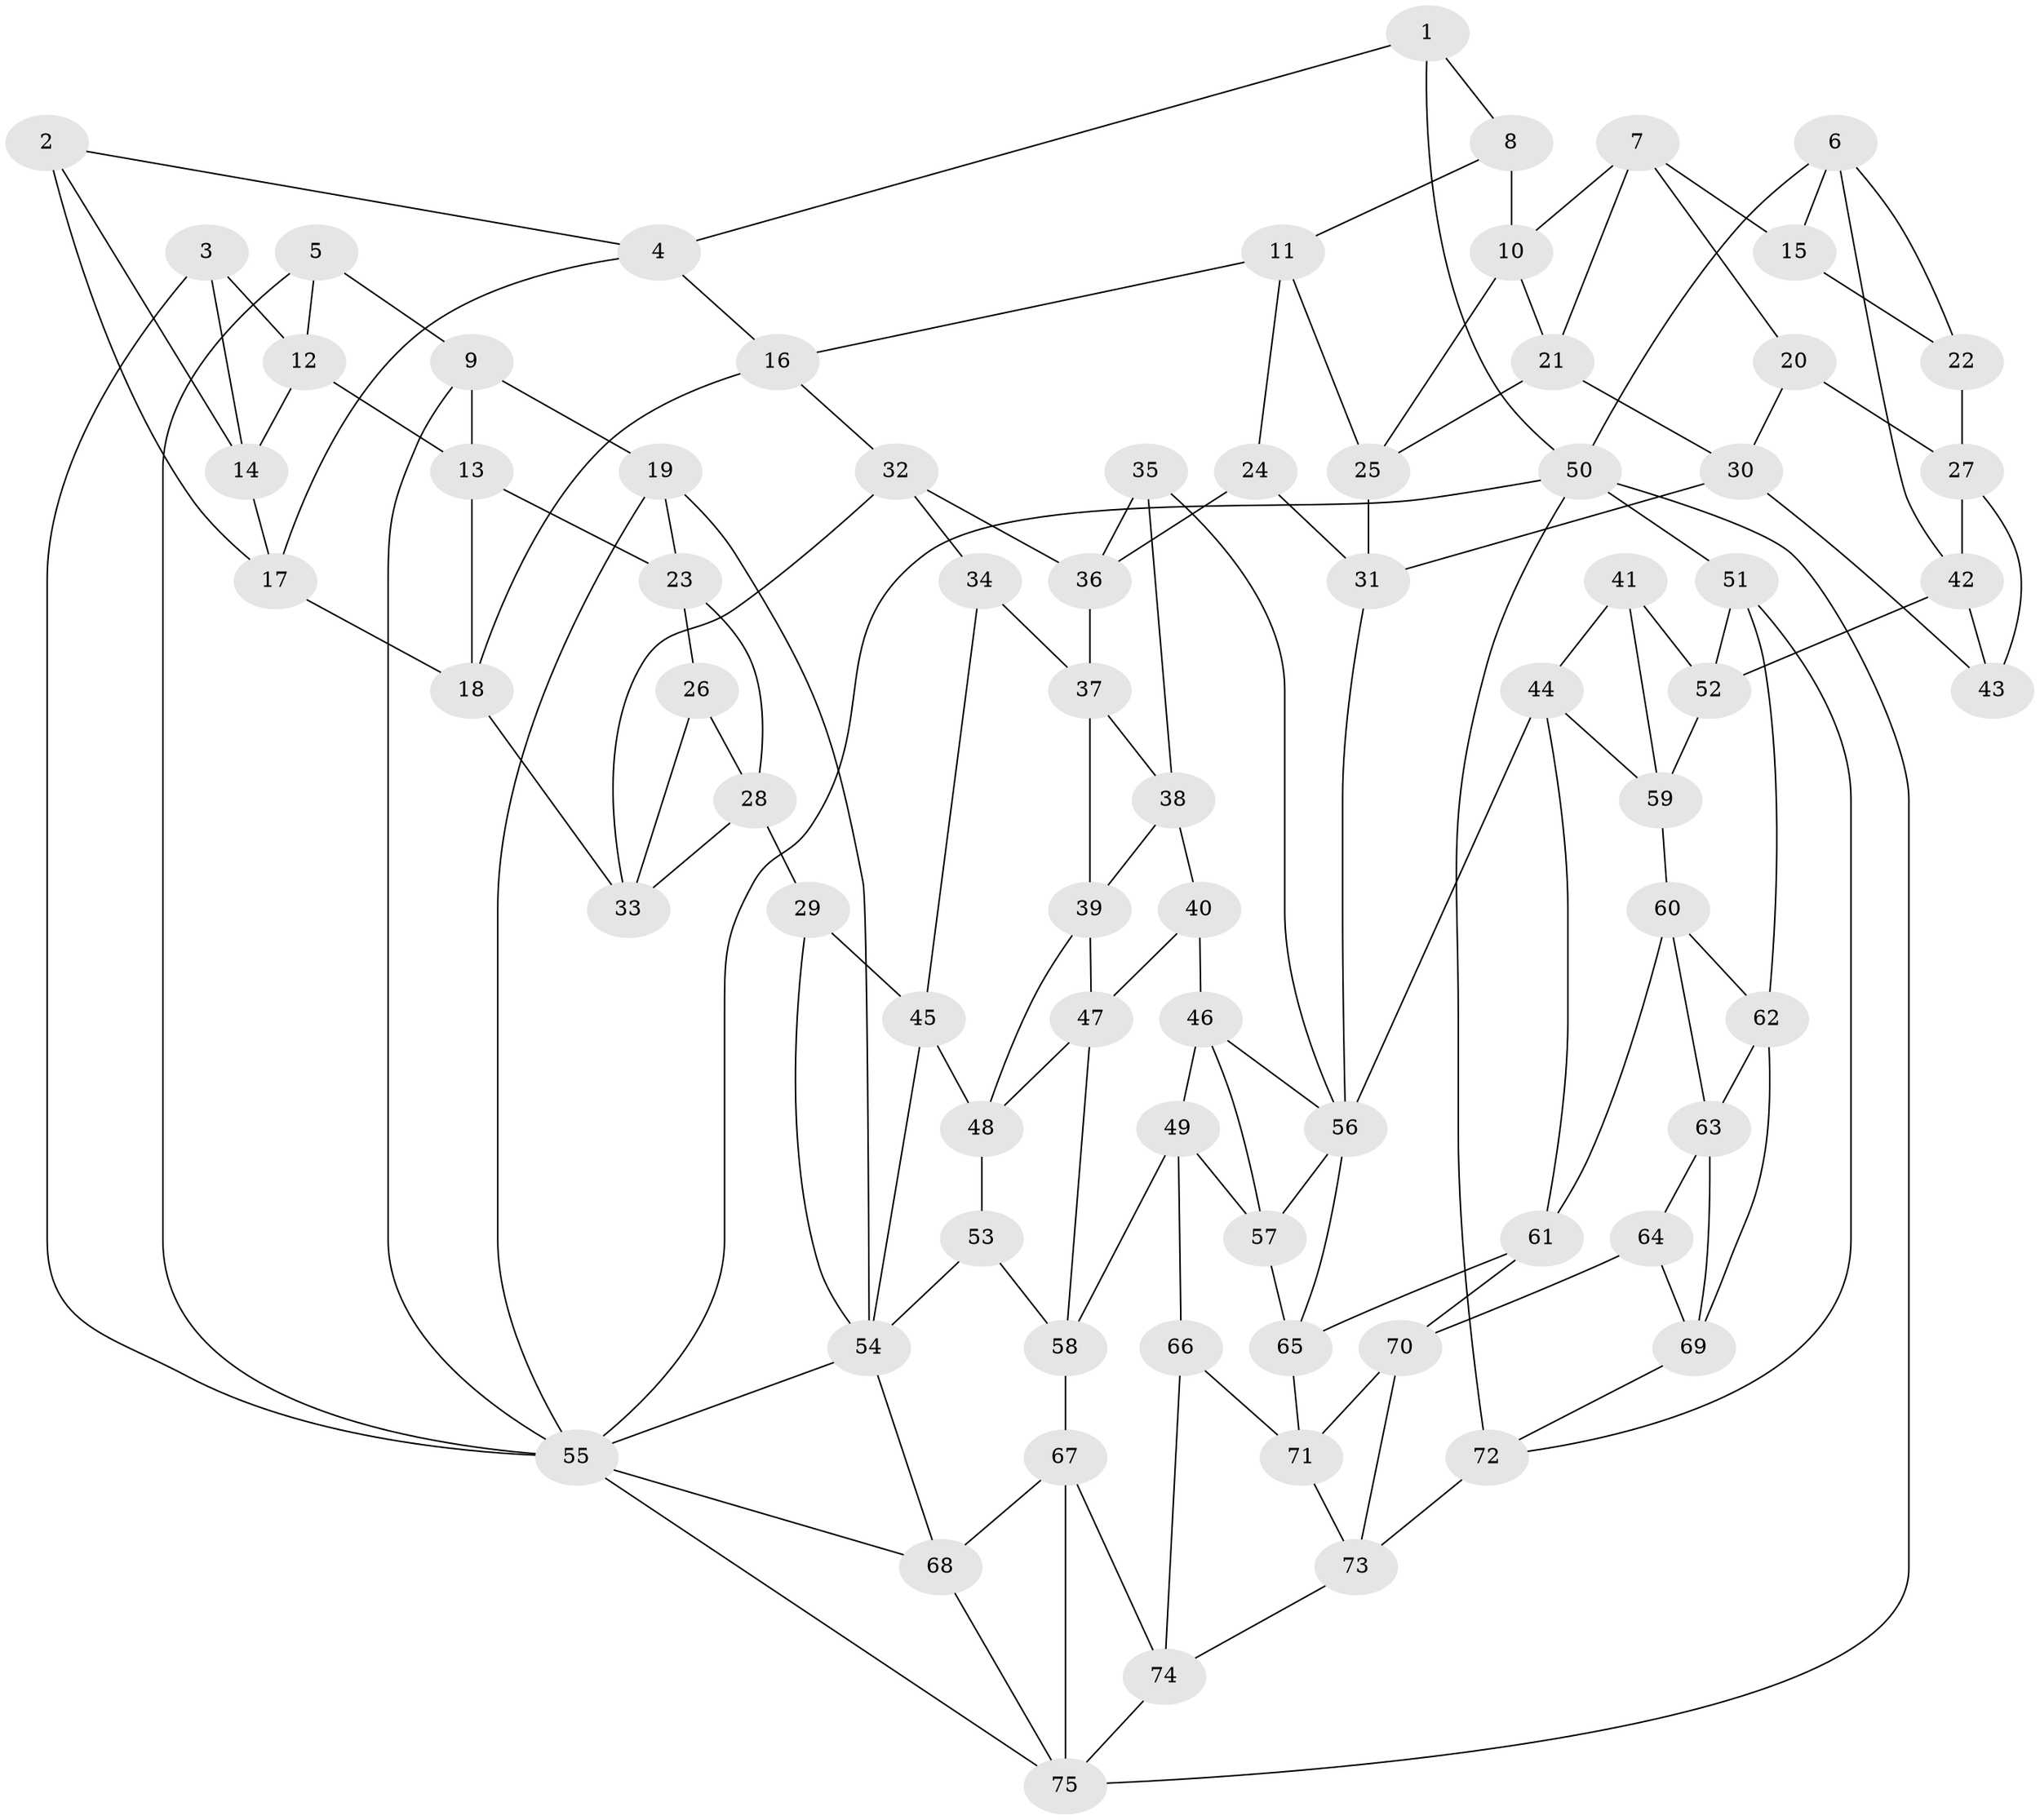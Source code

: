 // original degree distribution, {3: 0.026845637583892617, 4: 0.20134228187919462, 5: 0.5637583892617449, 6: 0.2080536912751678}
// Generated by graph-tools (version 1.1) at 2025/50/03/09/25 03:50:59]
// undirected, 75 vertices, 146 edges
graph export_dot {
graph [start="1"]
  node [color=gray90,style=filled];
  1;
  2;
  3;
  4;
  5;
  6;
  7;
  8;
  9;
  10;
  11;
  12;
  13;
  14;
  15;
  16;
  17;
  18;
  19;
  20;
  21;
  22;
  23;
  24;
  25;
  26;
  27;
  28;
  29;
  30;
  31;
  32;
  33;
  34;
  35;
  36;
  37;
  38;
  39;
  40;
  41;
  42;
  43;
  44;
  45;
  46;
  47;
  48;
  49;
  50;
  51;
  52;
  53;
  54;
  55;
  56;
  57;
  58;
  59;
  60;
  61;
  62;
  63;
  64;
  65;
  66;
  67;
  68;
  69;
  70;
  71;
  72;
  73;
  74;
  75;
  1 -- 4 [weight=1.0];
  1 -- 8 [weight=1.0];
  1 -- 50 [weight=1.0];
  2 -- 4 [weight=1.0];
  2 -- 14 [weight=1.0];
  2 -- 17 [weight=1.0];
  3 -- 12 [weight=1.0];
  3 -- 14 [weight=1.0];
  3 -- 55 [weight=1.0];
  4 -- 16 [weight=1.0];
  4 -- 17 [weight=1.0];
  5 -- 9 [weight=1.0];
  5 -- 12 [weight=1.0];
  5 -- 55 [weight=1.0];
  6 -- 15 [weight=1.0];
  6 -- 22 [weight=1.0];
  6 -- 42 [weight=1.0];
  6 -- 50 [weight=1.0];
  7 -- 10 [weight=1.0];
  7 -- 15 [weight=1.0];
  7 -- 20 [weight=1.0];
  7 -- 21 [weight=1.0];
  8 -- 10 [weight=1.0];
  8 -- 11 [weight=1.0];
  9 -- 13 [weight=1.0];
  9 -- 19 [weight=1.0];
  9 -- 55 [weight=1.0];
  10 -- 21 [weight=1.0];
  10 -- 25 [weight=1.0];
  11 -- 16 [weight=1.0];
  11 -- 24 [weight=1.0];
  11 -- 25 [weight=1.0];
  12 -- 13 [weight=1.0];
  12 -- 14 [weight=1.0];
  13 -- 18 [weight=1.0];
  13 -- 23 [weight=1.0];
  14 -- 17 [weight=1.0];
  15 -- 22 [weight=1.0];
  16 -- 18 [weight=1.0];
  16 -- 32 [weight=1.0];
  17 -- 18 [weight=1.0];
  18 -- 33 [weight=1.0];
  19 -- 23 [weight=1.0];
  19 -- 54 [weight=1.0];
  19 -- 55 [weight=1.0];
  20 -- 27 [weight=1.0];
  20 -- 30 [weight=1.0];
  21 -- 25 [weight=1.0];
  21 -- 30 [weight=1.0];
  22 -- 27 [weight=1.0];
  23 -- 26 [weight=1.0];
  23 -- 28 [weight=1.0];
  24 -- 31 [weight=1.0];
  24 -- 36 [weight=1.0];
  25 -- 31 [weight=1.0];
  26 -- 28 [weight=1.0];
  26 -- 33 [weight=1.0];
  27 -- 42 [weight=1.0];
  27 -- 43 [weight=1.0];
  28 -- 29 [weight=1.0];
  28 -- 33 [weight=1.0];
  29 -- 45 [weight=1.0];
  29 -- 54 [weight=1.0];
  30 -- 31 [weight=1.0];
  30 -- 43 [weight=1.0];
  31 -- 56 [weight=1.0];
  32 -- 33 [weight=1.0];
  32 -- 34 [weight=1.0];
  32 -- 36 [weight=1.0];
  34 -- 37 [weight=1.0];
  34 -- 45 [weight=1.0];
  35 -- 36 [weight=1.0];
  35 -- 38 [weight=1.0];
  35 -- 56 [weight=1.0];
  36 -- 37 [weight=1.0];
  37 -- 38 [weight=1.0];
  37 -- 39 [weight=1.0];
  38 -- 39 [weight=1.0];
  38 -- 40 [weight=1.0];
  39 -- 47 [weight=1.0];
  39 -- 48 [weight=1.0];
  40 -- 46 [weight=1.0];
  40 -- 47 [weight=1.0];
  41 -- 44 [weight=1.0];
  41 -- 52 [weight=1.0];
  41 -- 59 [weight=1.0];
  42 -- 43 [weight=1.0];
  42 -- 52 [weight=1.0];
  44 -- 56 [weight=1.0];
  44 -- 59 [weight=1.0];
  44 -- 61 [weight=1.0];
  45 -- 48 [weight=1.0];
  45 -- 54 [weight=1.0];
  46 -- 49 [weight=1.0];
  46 -- 56 [weight=1.0];
  46 -- 57 [weight=1.0];
  47 -- 48 [weight=1.0];
  47 -- 58 [weight=1.0];
  48 -- 53 [weight=1.0];
  49 -- 57 [weight=1.0];
  49 -- 58 [weight=1.0];
  49 -- 66 [weight=1.0];
  50 -- 51 [weight=1.0];
  50 -- 55 [weight=1.0];
  50 -- 72 [weight=1.0];
  50 -- 75 [weight=1.0];
  51 -- 52 [weight=1.0];
  51 -- 62 [weight=1.0];
  51 -- 72 [weight=1.0];
  52 -- 59 [weight=1.0];
  53 -- 54 [weight=1.0];
  53 -- 58 [weight=1.0];
  54 -- 55 [weight=1.0];
  54 -- 68 [weight=1.0];
  55 -- 68 [weight=1.0];
  55 -- 75 [weight=1.0];
  56 -- 57 [weight=1.0];
  56 -- 65 [weight=1.0];
  57 -- 65 [weight=1.0];
  58 -- 67 [weight=1.0];
  59 -- 60 [weight=1.0];
  60 -- 61 [weight=1.0];
  60 -- 62 [weight=1.0];
  60 -- 63 [weight=1.0];
  61 -- 65 [weight=1.0];
  61 -- 70 [weight=1.0];
  62 -- 63 [weight=1.0];
  62 -- 69 [weight=1.0];
  63 -- 64 [weight=1.0];
  63 -- 69 [weight=1.0];
  64 -- 69 [weight=1.0];
  64 -- 70 [weight=1.0];
  65 -- 71 [weight=1.0];
  66 -- 71 [weight=1.0];
  66 -- 74 [weight=1.0];
  67 -- 68 [weight=1.0];
  67 -- 74 [weight=1.0];
  67 -- 75 [weight=1.0];
  68 -- 75 [weight=1.0];
  69 -- 72 [weight=1.0];
  70 -- 71 [weight=1.0];
  70 -- 73 [weight=1.0];
  71 -- 73 [weight=1.0];
  72 -- 73 [weight=1.0];
  73 -- 74 [weight=1.0];
  74 -- 75 [weight=1.0];
}
